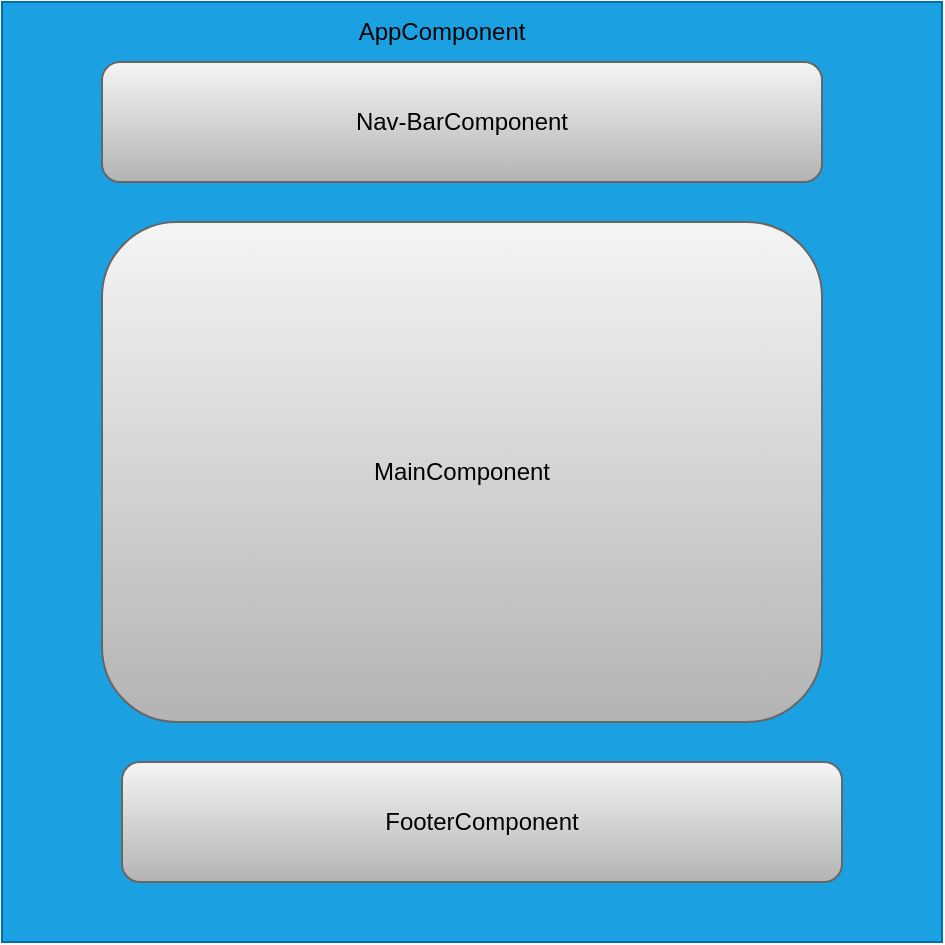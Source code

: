 <mxfile version="24.7.17">
  <diagram name="Page-1" id="vb_i1LnyGBI6ql9Goa-f">
    <mxGraphModel dx="864" dy="508" grid="1" gridSize="10" guides="1" tooltips="1" connect="1" arrows="1" fold="1" page="1" pageScale="1" pageWidth="1100" pageHeight="1100" math="0" shadow="0">
      <root>
        <mxCell id="0" />
        <mxCell id="1" parent="0" />
        <mxCell id="IpFIBzsaQyrrLo0ly9R1-1" value="" style="whiteSpace=wrap;html=1;aspect=fixed;fillColor=#1ba1e2;fontColor=#ffffff;strokeColor=#006EAF;" vertex="1" parent="1">
          <mxGeometry x="160" y="70" width="470" height="470" as="geometry" />
        </mxCell>
        <mxCell id="IpFIBzsaQyrrLo0ly9R1-2" value="Nav-BarComponent" style="rounded=1;whiteSpace=wrap;html=1;fillColor=#f5f5f5;strokeColor=#666666;gradientColor=#b3b3b3;" vertex="1" parent="1">
          <mxGeometry x="210" y="100" width="360" height="60" as="geometry" />
        </mxCell>
        <mxCell id="IpFIBzsaQyrrLo0ly9R1-3" value="MainComponent" style="rounded=1;whiteSpace=wrap;html=1;fillColor=#f5f5f5;gradientColor=#b3b3b3;strokeColor=#666666;" vertex="1" parent="1">
          <mxGeometry x="210" y="180" width="360" height="250" as="geometry" />
        </mxCell>
        <mxCell id="IpFIBzsaQyrrLo0ly9R1-4" value="FooterComponent" style="rounded=1;whiteSpace=wrap;html=1;fillColor=#f5f5f5;gradientColor=#b3b3b3;strokeColor=#666666;" vertex="1" parent="1">
          <mxGeometry x="220" y="450" width="360" height="60" as="geometry" />
        </mxCell>
        <mxCell id="IpFIBzsaQyrrLo0ly9R1-5" value="AppComponent" style="text;html=1;align=center;verticalAlign=middle;whiteSpace=wrap;rounded=0;" vertex="1" parent="1">
          <mxGeometry x="350" y="70" width="60" height="30" as="geometry" />
        </mxCell>
      </root>
    </mxGraphModel>
  </diagram>
</mxfile>
